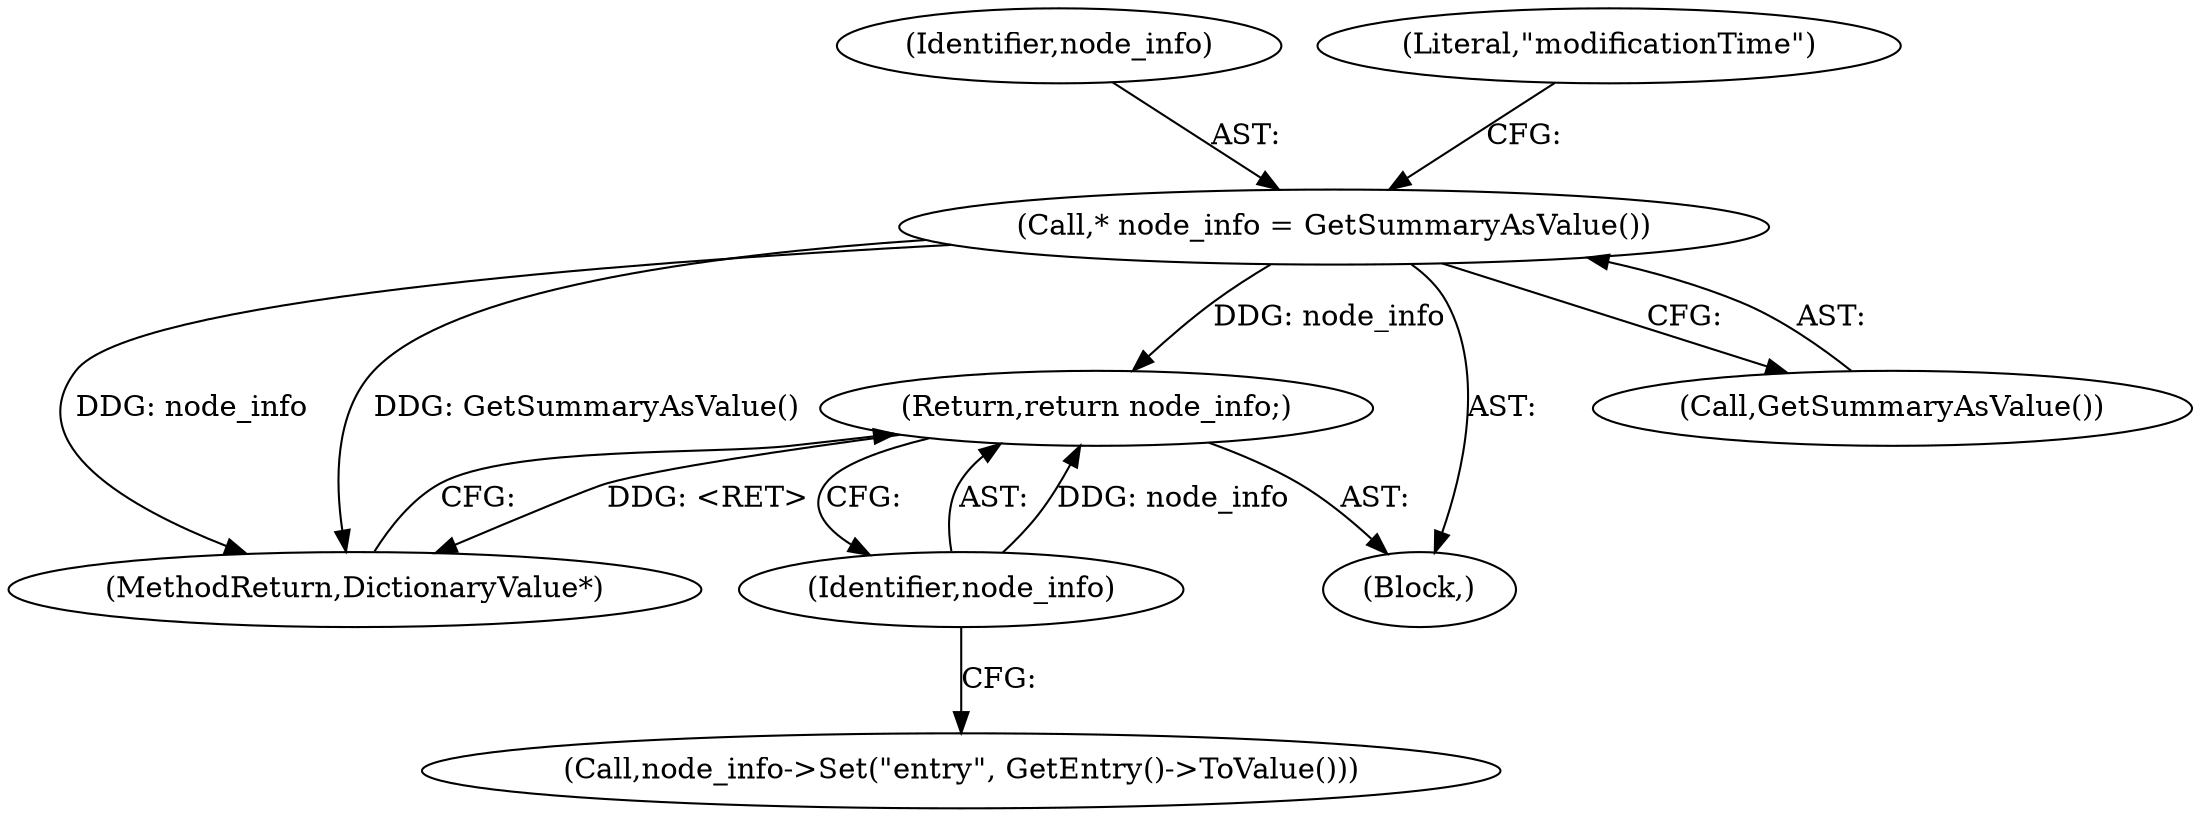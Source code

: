 digraph "0_Chrome_19190765882e272a6a2162c89acdb29110f7e3cf_14@pointer" {
"1000133" [label="(Return,return node_info;)"];
"1000134" [label="(Identifier,node_info)"];
"1000103" [label="(Call,* node_info = GetSummaryAsValue())"];
"1000134" [label="(Identifier,node_info)"];
"1000130" [label="(Call,node_info->Set(\"entry\", GetEntry()->ToValue()))"];
"1000104" [label="(Identifier,node_info)"];
"1000135" [label="(MethodReturn,DictionaryValue*)"];
"1000103" [label="(Call,* node_info = GetSummaryAsValue())"];
"1000133" [label="(Return,return node_info;)"];
"1000101" [label="(Block,)"];
"1000105" [label="(Call,GetSummaryAsValue())"];
"1000107" [label="(Literal,\"modificationTime\")"];
"1000133" -> "1000101"  [label="AST: "];
"1000133" -> "1000134"  [label="CFG: "];
"1000134" -> "1000133"  [label="AST: "];
"1000135" -> "1000133"  [label="CFG: "];
"1000133" -> "1000135"  [label="DDG: <RET>"];
"1000134" -> "1000133"  [label="DDG: node_info"];
"1000103" -> "1000133"  [label="DDG: node_info"];
"1000134" -> "1000130"  [label="CFG: "];
"1000103" -> "1000101"  [label="AST: "];
"1000103" -> "1000105"  [label="CFG: "];
"1000104" -> "1000103"  [label="AST: "];
"1000105" -> "1000103"  [label="AST: "];
"1000107" -> "1000103"  [label="CFG: "];
"1000103" -> "1000135"  [label="DDG: node_info"];
"1000103" -> "1000135"  [label="DDG: GetSummaryAsValue()"];
}

